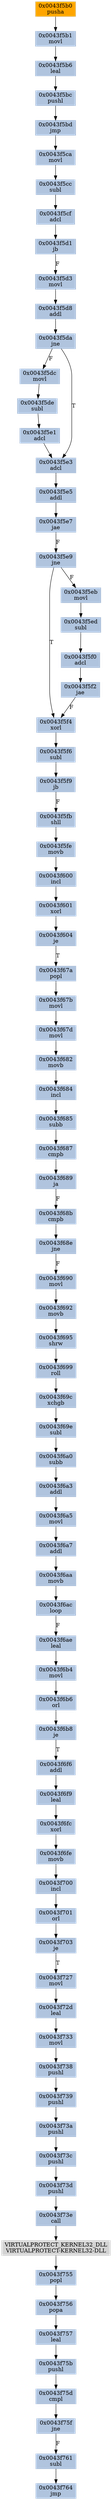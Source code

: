 strict digraph G {
	graph [bgcolor=transparent,
		name=G
	];
	node [color=lightsteelblue,
		fillcolor=lightsteelblue,
		shape=rectangle,
		style=filled
	];
	"0x0043f5f2"	[label="0x0043f5f2
jae"];
	"0x0043f5f4"	[label="0x0043f5f4
xorl"];
	"0x0043f5f2" -> "0x0043f5f4"	[color="#000000",
		label=F];
	"0x0043f5f9"	[label="0x0043f5f9
jb"];
	"0x0043f5fb"	[label="0x0043f5fb
shll"];
	"0x0043f5f9" -> "0x0043f5fb"	[color="#000000",
		label=F];
	"0x0043f601"	[label="0x0043f601
xorl"];
	"0x0043f604"	[label="0x0043f604
je"];
	"0x0043f601" -> "0x0043f604"	[color="#000000"];
	"0x0043f67d"	[label="0x0043f67d
movl"];
	"0x0043f682"	[label="0x0043f682
movb"];
	"0x0043f67d" -> "0x0043f682"	[color="#000000"];
	"0x0043f6a5"	[label="0x0043f6a5
movl"];
	"0x0043f6a7"	[label="0x0043f6a7
addl"];
	"0x0043f6a5" -> "0x0043f6a7"	[color="#000000"];
	"0x0043f73d"	[label="0x0043f73d
pushl"];
	"0x0043f73e"	[label="0x0043f73e
call"];
	"0x0043f73d" -> "0x0043f73e"	[color="#000000"];
	"0x0043f690"	[label="0x0043f690
movl"];
	"0x0043f692"	[label="0x0043f692
movb"];
	"0x0043f690" -> "0x0043f692"	[color="#000000"];
	"0x0043f6ae"	[label="0x0043f6ae
leal"];
	"0x0043f6b4"	[label="0x0043f6b4
movl"];
	"0x0043f6ae" -> "0x0043f6b4"	[color="#000000"];
	"0x0043f6aa"	[label="0x0043f6aa
movb"];
	"0x0043f6ac"	[label="0x0043f6ac
loop"];
	"0x0043f6aa" -> "0x0043f6ac"	[color="#000000"];
	"0x0043f68e"	[label="0x0043f68e
jne"];
	"0x0043f68e" -> "0x0043f690"	[color="#000000",
		label=F];
	"0x0043f6f6"	[label="0x0043f6f6
addl"];
	"0x0043f6f9"	[label="0x0043f6f9
leal"];
	"0x0043f6f6" -> "0x0043f6f9"	[color="#000000"];
	"0x0043f67a"	[label="0x0043f67a
popl"];
	"0x0043f604" -> "0x0043f67a"	[color="#000000",
		label=T];
	"0x0043f5de"	[label="0x0043f5de
subl"];
	"0x0043f5e1"	[label="0x0043f5e1
adcl"];
	"0x0043f5de" -> "0x0043f5e1"	[color="#000000"];
	"0x0043f761"	[label="0x0043f761
subl"];
	"0x0043f764"	[label="0x0043f764
jmp"];
	"0x0043f761" -> "0x0043f764"	[color="#000000"];
	"0x0043f699"	[label="0x0043f699
roll"];
	"0x0043f69c"	[label="0x0043f69c
xchgb"];
	"0x0043f699" -> "0x0043f69c"	[color="#000000"];
	"0x0043f703"	[label="0x0043f703
je"];
	"0x0043f727"	[label="0x0043f727
movl"];
	"0x0043f703" -> "0x0043f727"	[color="#000000",
		label=T];
	"0x0043f687"	[label="0x0043f687
cmpb"];
	"0x0043f689"	[label="0x0043f689
ja"];
	"0x0043f687" -> "0x0043f689"	[color="#000000"];
	"0x0043f5f6"	[label="0x0043f5f6
subl"];
	"0x0043f5f4" -> "0x0043f5f6"	[color="#000000"];
	"0x0043f6ac" -> "0x0043f6ae"	[color="#000000",
		label=F];
	"0x0043f6fe"	[label="0x0043f6fe
movb"];
	"0x0043f700"	[label="0x0043f700
incl"];
	"0x0043f6fe" -> "0x0043f700"	[color="#000000"];
	"0x0043f5cc"	[label="0x0043f5cc
subl"];
	"0x0043f5cf"	[label="0x0043f5cf
adcl"];
	"0x0043f5cc" -> "0x0043f5cf"	[color="#000000"];
	"0x0043f756"	[label="0x0043f756
popa"];
	"0x0043f757"	[label="0x0043f757
leal"];
	"0x0043f756" -> "0x0043f757"	[color="#000000"];
	"0x0043f5da"	[label="0x0043f5da
jne"];
	"0x0043f5dc"	[label="0x0043f5dc
movl"];
	"0x0043f5da" -> "0x0043f5dc"	[color="#000000",
		label=F];
	"0x0043f5e3"	[label="0x0043f5e3
adcl"];
	"0x0043f5da" -> "0x0043f5e3"	[color="#000000",
		label=T];
	"0x0043f75d"	[label="0x0043f75d
cmpl"];
	"0x0043f75f"	[label="0x0043f75f
jne"];
	"0x0043f75d" -> "0x0043f75f"	[color="#000000"];
	"0x0043f68b"	[label="0x0043f68b
cmpb"];
	"0x0043f689" -> "0x0043f68b"	[color="#000000",
		label=F];
	"0x0043f6a7" -> "0x0043f6aa"	[color="#000000"];
	"0x0043f5d8"	[label="0x0043f5d8
addl"];
	"0x0043f5d8" -> "0x0043f5da"	[color="#000000"];
	"0x0043f5fe"	[label="0x0043f5fe
movb"];
	"0x0043f5fb" -> "0x0043f5fe"	[color="#000000"];
	"0x0043f72d"	[label="0x0043f72d
leal"];
	"0x0043f727" -> "0x0043f72d"	[color="#000000"];
	"0x0043f6b6"	[label="0x0043f6b6
orl"];
	"0x0043f6b8"	[label="0x0043f6b8
je"];
	"0x0043f6b6" -> "0x0043f6b8"	[color="#000000"];
	"0x0043f73c"	[label="0x0043f73c
pushl"];
	"0x0043f73c" -> "0x0043f73d"	[color="#000000"];
	"0x0043f6b4" -> "0x0043f6b6"	[color="#000000"];
	"0x0043f5bd"	[label="0x0043f5bd
jmp"];
	"0x0043f5ca"	[label="0x0043f5ca
movl"];
	"0x0043f5bd" -> "0x0043f5ca"	[color="#000000"];
	"0x0043f5ed"	[label="0x0043f5ed
subl"];
	"0x0043f5f0"	[label="0x0043f5f0
adcl"];
	"0x0043f5ed" -> "0x0043f5f0"	[color="#000000"];
	"0x0043f695"	[label="0x0043f695
shrw"];
	"0x0043f692" -> "0x0043f695"	[color="#000000"];
	"0x0043f5e1" -> "0x0043f5e3"	[color="#000000"];
	"0x0043f5f0" -> "0x0043f5f2"	[color="#000000"];
	"0x0043f6fc"	[label="0x0043f6fc
xorl"];
	"0x0043f6fc" -> "0x0043f6fe"	[color="#000000"];
	"0x0043f684"	[label="0x0043f684
incl"];
	"0x0043f682" -> "0x0043f684"	[color="#000000"];
	"0x0043f5ca" -> "0x0043f5cc"	[color="#000000"];
	"0x0043f73a"	[label="0x0043f73a
pushl"];
	"0x0043f73a" -> "0x0043f73c"	[color="#000000"];
	"0x0043f5d1"	[label="0x0043f5d1
jb"];
	"0x0043f5d3"	[label="0x0043f5d3
movl"];
	"0x0043f5d1" -> "0x0043f5d3"	[color="#000000",
		label=F];
	"0x0043f5e7"	[label="0x0043f5e7
jae"];
	"0x0043f5e9"	[label="0x0043f5e9
jne"];
	"0x0043f5e7" -> "0x0043f5e9"	[color="#000000",
		label=F];
	"0x0043f5cf" -> "0x0043f5d1"	[color="#000000"];
	"0x0043f5eb"	[label="0x0043f5eb
movl"];
	"0x0043f5eb" -> "0x0043f5ed"	[color="#000000"];
	"0x0043f685"	[label="0x0043f685
subb"];
	"0x0043f685" -> "0x0043f687"	[color="#000000"];
	"0x0043f733"	[label="0x0043f733
movl"];
	"0x0043f738"	[label="0x0043f738
pushl"];
	"0x0043f733" -> "0x0043f738"	[color="#000000"];
	"0x0043f75b"	[label="0x0043f75b
pushl"];
	"0x0043f757" -> "0x0043f75b"	[color="#000000"];
	"0x0043f6f9" -> "0x0043f6fc"	[color="#000000"];
	"0x0043f6b8" -> "0x0043f6f6"	[color="#000000",
		label=T];
	"0x0043f701"	[label="0x0043f701
orl"];
	"0x0043f700" -> "0x0043f701"	[color="#000000"];
	"0x0043f5d3" -> "0x0043f5d8"	[color="#000000"];
	"0x0043f600"	[label="0x0043f600
incl"];
	"0x0043f600" -> "0x0043f601"	[color="#000000"];
	"0x0043f5f6" -> "0x0043f5f9"	[color="#000000"];
	"0x0043f5b0"	[color=lightgrey,
		fillcolor=orange,
		label="0x0043f5b0
pusha"];
	"0x0043f5b1"	[label="0x0043f5b1
movl"];
	"0x0043f5b0" -> "0x0043f5b1"	[color="#000000"];
	"0x0043f72d" -> "0x0043f733"	[color="#000000"];
	"0x0043f68b" -> "0x0043f68e"	[color="#000000"];
	"0x0043f684" -> "0x0043f685"	[color="#000000"];
	"0x0043f5b6"	[label="0x0043f5b6
leal"];
	"0x0043f5bc"	[label="0x0043f5bc
pushl"];
	"0x0043f5b6" -> "0x0043f5bc"	[color="#000000"];
	"0x0043f69e"	[label="0x0043f69e
subl"];
	"0x0043f69c" -> "0x0043f69e"	[color="#000000"];
	"0x0043f5bc" -> "0x0043f5bd"	[color="#000000"];
	"0x0043f67b"	[label="0x0043f67b
movl"];
	"0x0043f67b" -> "0x0043f67d"	[color="#000000"];
	"0x0043f755"	[label="0x0043f755
popl"];
	"0x0043f755" -> "0x0043f756"	[color="#000000"];
	"0x0043f75f" -> "0x0043f761"	[color="#000000",
		label=F];
	"0x0043f6a0"	[label="0x0043f6a0
subb"];
	"0x0043f6a3"	[label="0x0043f6a3
addl"];
	"0x0043f6a0" -> "0x0043f6a3"	[color="#000000"];
	"0x0043f739"	[label="0x0043f739
pushl"];
	"0x0043f738" -> "0x0043f739"	[color="#000000"];
	"0x0043f5dc" -> "0x0043f5de"	[color="#000000"];
	VIRTUALPROTECT_KERNEL32_DLL	[color=lightgrey,
		fillcolor=lightgrey,
		label="VIRTUALPROTECT_KERNEL32_DLL
VIRTUALPROTECT-KERNEL32-DLL"];
	"0x0043f73e" -> VIRTUALPROTECT_KERNEL32_DLL	[color="#000000"];
	"0x0043f5e5"	[label="0x0043f5e5
addl"];
	"0x0043f5e3" -> "0x0043f5e5"	[color="#000000"];
	VIRTUALPROTECT_KERNEL32_DLL -> "0x0043f755"	[color="#000000"];
	"0x0043f701" -> "0x0043f703"	[color="#000000"];
	"0x0043f695" -> "0x0043f699"	[color="#000000"];
	"0x0043f67a" -> "0x0043f67b"	[color="#000000"];
	"0x0043f739" -> "0x0043f73a"	[color="#000000"];
	"0x0043f69e" -> "0x0043f6a0"	[color="#000000"];
	"0x0043f5e9" -> "0x0043f5f4"	[color="#000000",
		label=T];
	"0x0043f5e9" -> "0x0043f5eb"	[color="#000000",
		label=F];
	"0x0043f75b" -> "0x0043f75d"	[color="#000000"];
	"0x0043f5b1" -> "0x0043f5b6"	[color="#000000"];
	"0x0043f5fe" -> "0x0043f600"	[color="#000000"];
	"0x0043f6a3" -> "0x0043f6a5"	[color="#000000"];
	"0x0043f5e5" -> "0x0043f5e7"	[color="#000000"];
}
